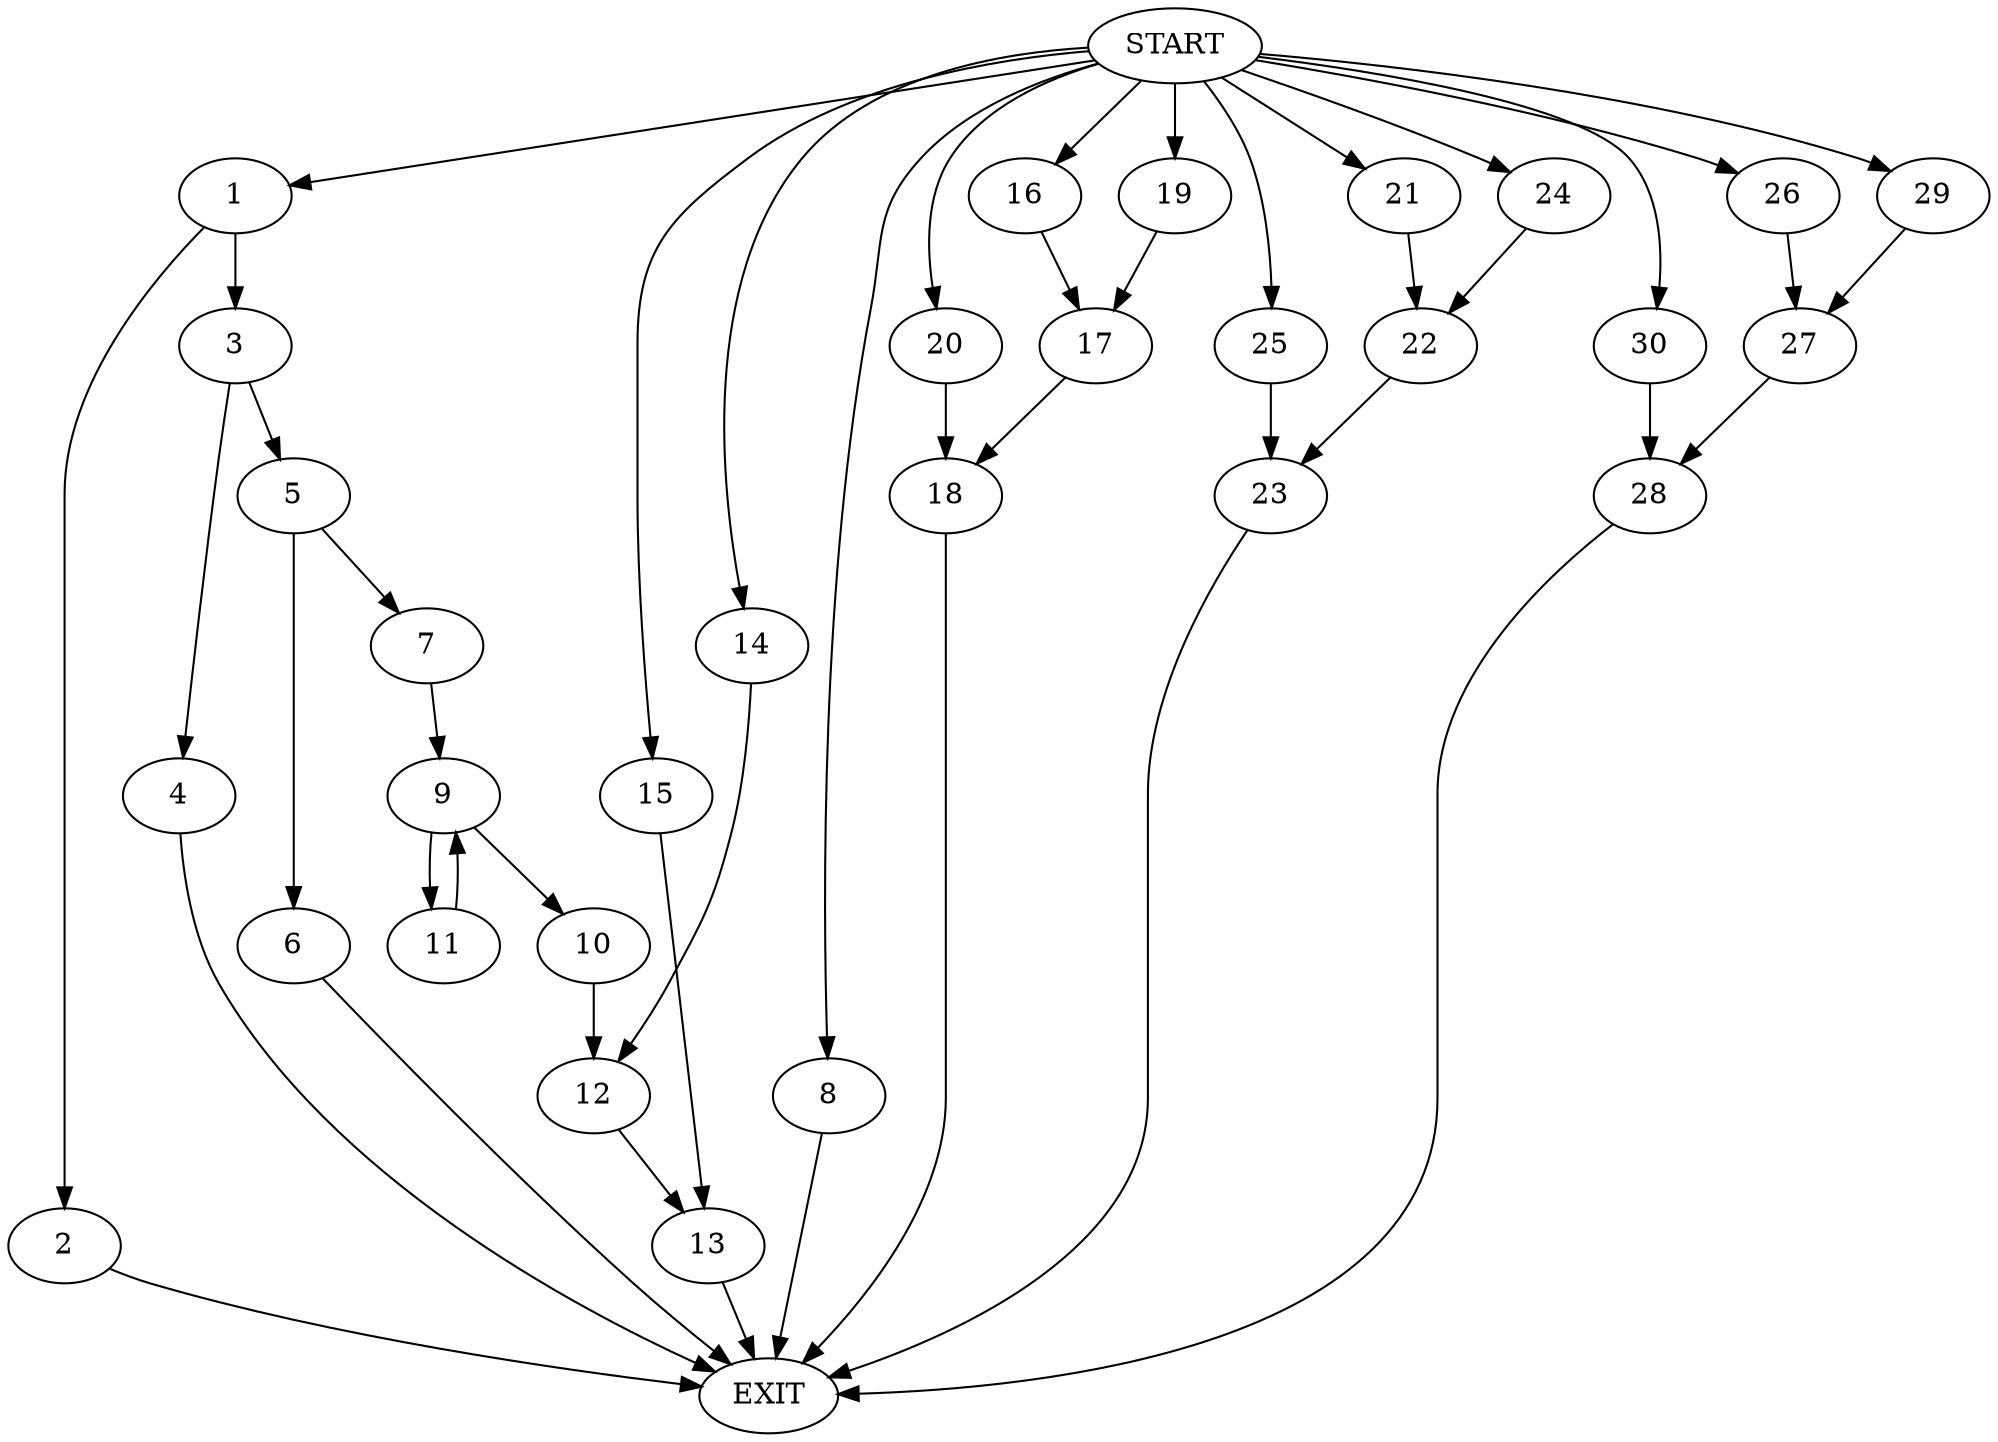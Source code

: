 digraph {
0 [label="START"]
31 [label="EXIT"]
0 -> 1
1 -> 2
1 -> 3
2 -> 31
3 -> 4
3 -> 5
4 -> 31
5 -> 6
5 -> 7
0 -> 8
8 -> 31
6 -> 31
7 -> 9
9 -> 10
9 -> 11
10 -> 12
11 -> 9
12 -> 13
0 -> 14
14 -> 12
13 -> 31
0 -> 15
15 -> 13
0 -> 16
16 -> 17
17 -> 18
0 -> 19
19 -> 17
18 -> 31
0 -> 20
20 -> 18
0 -> 21
21 -> 22
22 -> 23
0 -> 24
24 -> 22
23 -> 31
0 -> 25
25 -> 23
0 -> 26
26 -> 27
27 -> 28
0 -> 29
29 -> 27
28 -> 31
0 -> 30
30 -> 28
}
